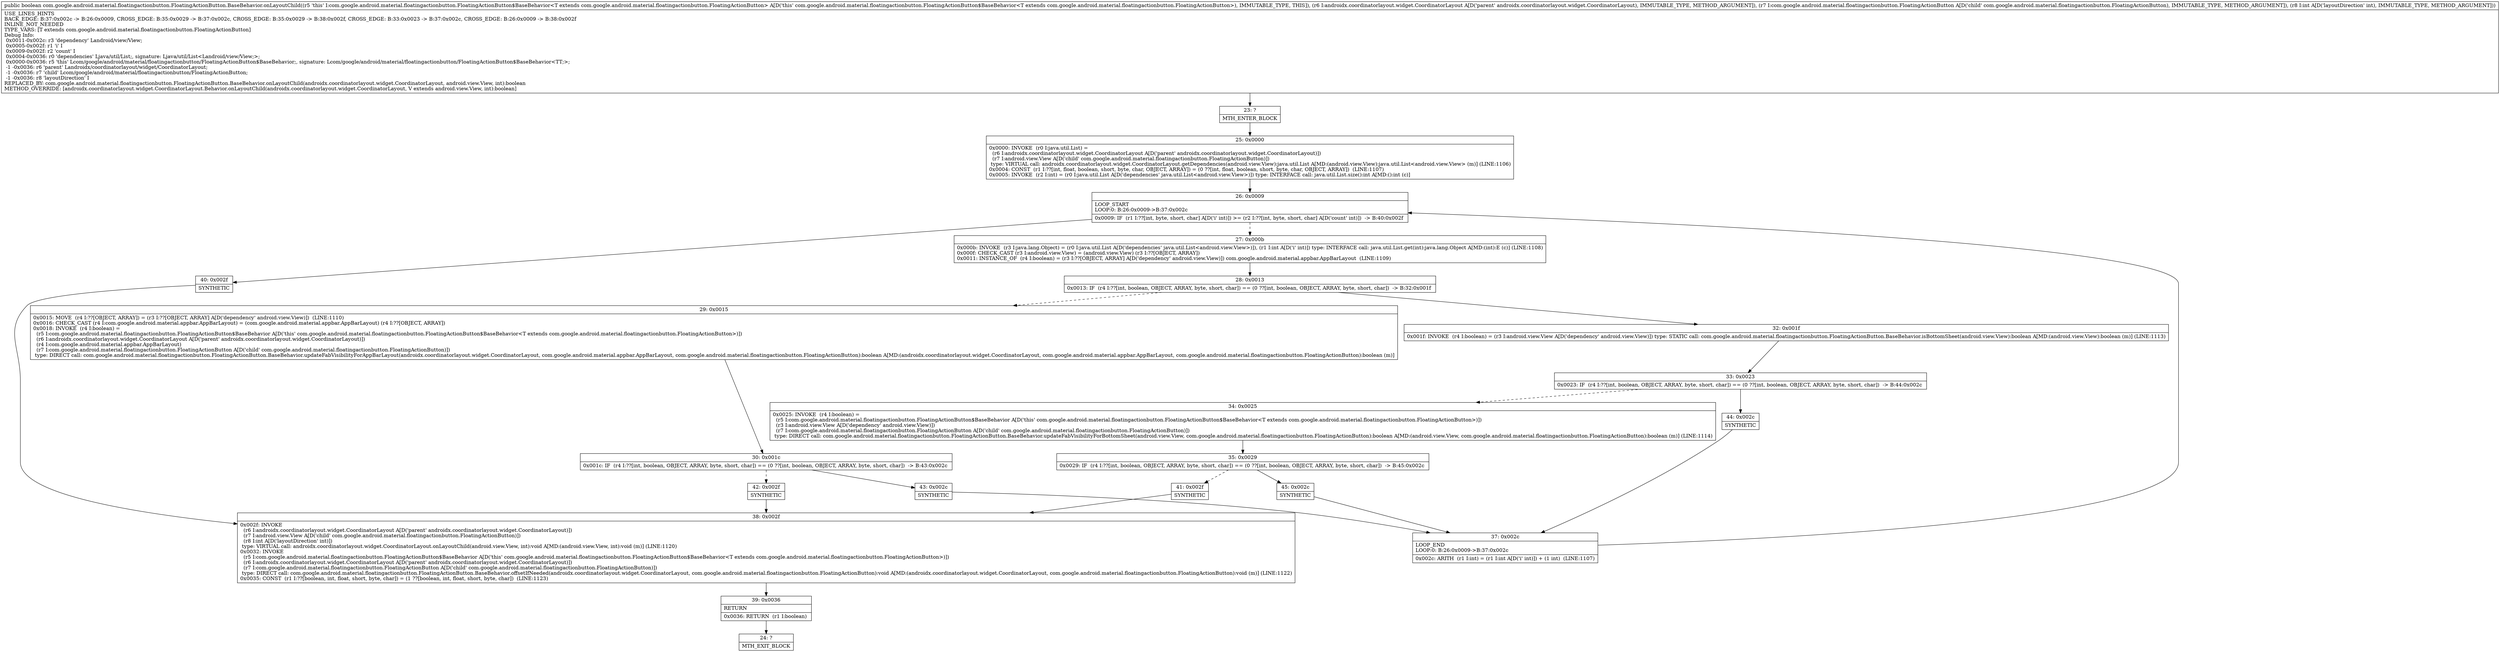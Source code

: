 digraph "CFG forcom.google.android.material.floatingactionbutton.FloatingActionButton.BaseBehavior.onLayoutChild(Landroidx\/coordinatorlayout\/widget\/CoordinatorLayout;Lcom\/google\/android\/material\/floatingactionbutton\/FloatingActionButton;I)Z" {
Node_23 [shape=record,label="{23\:\ ?|MTH_ENTER_BLOCK\l}"];
Node_25 [shape=record,label="{25\:\ 0x0000|0x0000: INVOKE  (r0 I:java.util.List) = \l  (r6 I:androidx.coordinatorlayout.widget.CoordinatorLayout A[D('parent' androidx.coordinatorlayout.widget.CoordinatorLayout)])\l  (r7 I:android.view.View A[D('child' com.google.android.material.floatingactionbutton.FloatingActionButton)])\l type: VIRTUAL call: androidx.coordinatorlayout.widget.CoordinatorLayout.getDependencies(android.view.View):java.util.List A[MD:(android.view.View):java.util.List\<android.view.View\> (m)] (LINE:1106)\l0x0004: CONST  (r1 I:??[int, float, boolean, short, byte, char, OBJECT, ARRAY]) = (0 ??[int, float, boolean, short, byte, char, OBJECT, ARRAY])  (LINE:1107)\l0x0005: INVOKE  (r2 I:int) = (r0 I:java.util.List A[D('dependencies' java.util.List\<android.view.View\>)]) type: INTERFACE call: java.util.List.size():int A[MD:():int (c)]\l}"];
Node_26 [shape=record,label="{26\:\ 0x0009|LOOP_START\lLOOP:0: B:26:0x0009\-\>B:37:0x002c\l|0x0009: IF  (r1 I:??[int, byte, short, char] A[D('i' int)]) \>= (r2 I:??[int, byte, short, char] A[D('count' int)])  \-\> B:40:0x002f \l}"];
Node_27 [shape=record,label="{27\:\ 0x000b|0x000b: INVOKE  (r3 I:java.lang.Object) = (r0 I:java.util.List A[D('dependencies' java.util.List\<android.view.View\>)]), (r1 I:int A[D('i' int)]) type: INTERFACE call: java.util.List.get(int):java.lang.Object A[MD:(int):E (c)] (LINE:1108)\l0x000f: CHECK_CAST (r3 I:android.view.View) = (android.view.View) (r3 I:??[OBJECT, ARRAY]) \l0x0011: INSTANCE_OF  (r4 I:boolean) = (r3 I:??[OBJECT, ARRAY] A[D('dependency' android.view.View)]) com.google.android.material.appbar.AppBarLayout  (LINE:1109)\l}"];
Node_28 [shape=record,label="{28\:\ 0x0013|0x0013: IF  (r4 I:??[int, boolean, OBJECT, ARRAY, byte, short, char]) == (0 ??[int, boolean, OBJECT, ARRAY, byte, short, char])  \-\> B:32:0x001f \l}"];
Node_29 [shape=record,label="{29\:\ 0x0015|0x0015: MOVE  (r4 I:??[OBJECT, ARRAY]) = (r3 I:??[OBJECT, ARRAY] A[D('dependency' android.view.View)])  (LINE:1110)\l0x0016: CHECK_CAST (r4 I:com.google.android.material.appbar.AppBarLayout) = (com.google.android.material.appbar.AppBarLayout) (r4 I:??[OBJECT, ARRAY]) \l0x0018: INVOKE  (r4 I:boolean) = \l  (r5 I:com.google.android.material.floatingactionbutton.FloatingActionButton$BaseBehavior A[D('this' com.google.android.material.floatingactionbutton.FloatingActionButton$BaseBehavior\<T extends com.google.android.material.floatingactionbutton.FloatingActionButton\>)])\l  (r6 I:androidx.coordinatorlayout.widget.CoordinatorLayout A[D('parent' androidx.coordinatorlayout.widget.CoordinatorLayout)])\l  (r4 I:com.google.android.material.appbar.AppBarLayout)\l  (r7 I:com.google.android.material.floatingactionbutton.FloatingActionButton A[D('child' com.google.android.material.floatingactionbutton.FloatingActionButton)])\l type: DIRECT call: com.google.android.material.floatingactionbutton.FloatingActionButton.BaseBehavior.updateFabVisibilityForAppBarLayout(androidx.coordinatorlayout.widget.CoordinatorLayout, com.google.android.material.appbar.AppBarLayout, com.google.android.material.floatingactionbutton.FloatingActionButton):boolean A[MD:(androidx.coordinatorlayout.widget.CoordinatorLayout, com.google.android.material.appbar.AppBarLayout, com.google.android.material.floatingactionbutton.FloatingActionButton):boolean (m)]\l}"];
Node_30 [shape=record,label="{30\:\ 0x001c|0x001c: IF  (r4 I:??[int, boolean, OBJECT, ARRAY, byte, short, char]) == (0 ??[int, boolean, OBJECT, ARRAY, byte, short, char])  \-\> B:43:0x002c \l}"];
Node_42 [shape=record,label="{42\:\ 0x002f|SYNTHETIC\l}"];
Node_38 [shape=record,label="{38\:\ 0x002f|0x002f: INVOKE  \l  (r6 I:androidx.coordinatorlayout.widget.CoordinatorLayout A[D('parent' androidx.coordinatorlayout.widget.CoordinatorLayout)])\l  (r7 I:android.view.View A[D('child' com.google.android.material.floatingactionbutton.FloatingActionButton)])\l  (r8 I:int A[D('layoutDirection' int)])\l type: VIRTUAL call: androidx.coordinatorlayout.widget.CoordinatorLayout.onLayoutChild(android.view.View, int):void A[MD:(android.view.View, int):void (m)] (LINE:1120)\l0x0032: INVOKE  \l  (r5 I:com.google.android.material.floatingactionbutton.FloatingActionButton$BaseBehavior A[D('this' com.google.android.material.floatingactionbutton.FloatingActionButton$BaseBehavior\<T extends com.google.android.material.floatingactionbutton.FloatingActionButton\>)])\l  (r6 I:androidx.coordinatorlayout.widget.CoordinatorLayout A[D('parent' androidx.coordinatorlayout.widget.CoordinatorLayout)])\l  (r7 I:com.google.android.material.floatingactionbutton.FloatingActionButton A[D('child' com.google.android.material.floatingactionbutton.FloatingActionButton)])\l type: DIRECT call: com.google.android.material.floatingactionbutton.FloatingActionButton.BaseBehavior.offsetIfNeeded(androidx.coordinatorlayout.widget.CoordinatorLayout, com.google.android.material.floatingactionbutton.FloatingActionButton):void A[MD:(androidx.coordinatorlayout.widget.CoordinatorLayout, com.google.android.material.floatingactionbutton.FloatingActionButton):void (m)] (LINE:1122)\l0x0035: CONST  (r1 I:??[boolean, int, float, short, byte, char]) = (1 ??[boolean, int, float, short, byte, char])  (LINE:1123)\l}"];
Node_39 [shape=record,label="{39\:\ 0x0036|RETURN\l|0x0036: RETURN  (r1 I:boolean) \l}"];
Node_24 [shape=record,label="{24\:\ ?|MTH_EXIT_BLOCK\l}"];
Node_43 [shape=record,label="{43\:\ 0x002c|SYNTHETIC\l}"];
Node_37 [shape=record,label="{37\:\ 0x002c|LOOP_END\lLOOP:0: B:26:0x0009\-\>B:37:0x002c\l|0x002c: ARITH  (r1 I:int) = (r1 I:int A[D('i' int)]) + (1 int)  (LINE:1107)\l}"];
Node_32 [shape=record,label="{32\:\ 0x001f|0x001f: INVOKE  (r4 I:boolean) = (r3 I:android.view.View A[D('dependency' android.view.View)]) type: STATIC call: com.google.android.material.floatingactionbutton.FloatingActionButton.BaseBehavior.isBottomSheet(android.view.View):boolean A[MD:(android.view.View):boolean (m)] (LINE:1113)\l}"];
Node_33 [shape=record,label="{33\:\ 0x0023|0x0023: IF  (r4 I:??[int, boolean, OBJECT, ARRAY, byte, short, char]) == (0 ??[int, boolean, OBJECT, ARRAY, byte, short, char])  \-\> B:44:0x002c \l}"];
Node_34 [shape=record,label="{34\:\ 0x0025|0x0025: INVOKE  (r4 I:boolean) = \l  (r5 I:com.google.android.material.floatingactionbutton.FloatingActionButton$BaseBehavior A[D('this' com.google.android.material.floatingactionbutton.FloatingActionButton$BaseBehavior\<T extends com.google.android.material.floatingactionbutton.FloatingActionButton\>)])\l  (r3 I:android.view.View A[D('dependency' android.view.View)])\l  (r7 I:com.google.android.material.floatingactionbutton.FloatingActionButton A[D('child' com.google.android.material.floatingactionbutton.FloatingActionButton)])\l type: DIRECT call: com.google.android.material.floatingactionbutton.FloatingActionButton.BaseBehavior.updateFabVisibilityForBottomSheet(android.view.View, com.google.android.material.floatingactionbutton.FloatingActionButton):boolean A[MD:(android.view.View, com.google.android.material.floatingactionbutton.FloatingActionButton):boolean (m)] (LINE:1114)\l}"];
Node_35 [shape=record,label="{35\:\ 0x0029|0x0029: IF  (r4 I:??[int, boolean, OBJECT, ARRAY, byte, short, char]) == (0 ??[int, boolean, OBJECT, ARRAY, byte, short, char])  \-\> B:45:0x002c \l}"];
Node_41 [shape=record,label="{41\:\ 0x002f|SYNTHETIC\l}"];
Node_45 [shape=record,label="{45\:\ 0x002c|SYNTHETIC\l}"];
Node_44 [shape=record,label="{44\:\ 0x002c|SYNTHETIC\l}"];
Node_40 [shape=record,label="{40\:\ 0x002f|SYNTHETIC\l}"];
MethodNode[shape=record,label="{public boolean com.google.android.material.floatingactionbutton.FloatingActionButton.BaseBehavior.onLayoutChild((r5 'this' I:com.google.android.material.floatingactionbutton.FloatingActionButton$BaseBehavior\<T extends com.google.android.material.floatingactionbutton.FloatingActionButton\> A[D('this' com.google.android.material.floatingactionbutton.FloatingActionButton$BaseBehavior\<T extends com.google.android.material.floatingactionbutton.FloatingActionButton\>), IMMUTABLE_TYPE, THIS]), (r6 I:androidx.coordinatorlayout.widget.CoordinatorLayout A[D('parent' androidx.coordinatorlayout.widget.CoordinatorLayout), IMMUTABLE_TYPE, METHOD_ARGUMENT]), (r7 I:com.google.android.material.floatingactionbutton.FloatingActionButton A[D('child' com.google.android.material.floatingactionbutton.FloatingActionButton), IMMUTABLE_TYPE, METHOD_ARGUMENT]), (r8 I:int A[D('layoutDirection' int), IMMUTABLE_TYPE, METHOD_ARGUMENT]))  | USE_LINES_HINTS\lBACK_EDGE: B:37:0x002c \-\> B:26:0x0009, CROSS_EDGE: B:35:0x0029 \-\> B:37:0x002c, CROSS_EDGE: B:35:0x0029 \-\> B:38:0x002f, CROSS_EDGE: B:33:0x0023 \-\> B:37:0x002c, CROSS_EDGE: B:26:0x0009 \-\> B:38:0x002f\lINLINE_NOT_NEEDED\lTYPE_VARS: [T extends com.google.android.material.floatingactionbutton.FloatingActionButton]\lDebug Info:\l  0x0011\-0x002c: r3 'dependency' Landroid\/view\/View;\l  0x0005\-0x002f: r1 'i' I\l  0x0009\-0x002f: r2 'count' I\l  0x0004\-0x0036: r0 'dependencies' Ljava\/util\/List;, signature: Ljava\/util\/List\<Landroid\/view\/View;\>;\l  0x0000\-0x0036: r5 'this' Lcom\/google\/android\/material\/floatingactionbutton\/FloatingActionButton$BaseBehavior;, signature: Lcom\/google\/android\/material\/floatingactionbutton\/FloatingActionButton$BaseBehavior\<TT;\>;\l  \-1 \-0x0036: r6 'parent' Landroidx\/coordinatorlayout\/widget\/CoordinatorLayout;\l  \-1 \-0x0036: r7 'child' Lcom\/google\/android\/material\/floatingactionbutton\/FloatingActionButton;\l  \-1 \-0x0036: r8 'layoutDirection' I\lREPLACED_BY: com.google.android.material.floatingactionbutton.FloatingActionButton.BaseBehavior.onLayoutChild(androidx.coordinatorlayout.widget.CoordinatorLayout, android.view.View, int):boolean\lMETHOD_OVERRIDE: [androidx.coordinatorlayout.widget.CoordinatorLayout.Behavior.onLayoutChild(androidx.coordinatorlayout.widget.CoordinatorLayout, V extends android.view.View, int):boolean]\l}"];
MethodNode -> Node_23;Node_23 -> Node_25;
Node_25 -> Node_26;
Node_26 -> Node_27[style=dashed];
Node_26 -> Node_40;
Node_27 -> Node_28;
Node_28 -> Node_29[style=dashed];
Node_28 -> Node_32;
Node_29 -> Node_30;
Node_30 -> Node_42[style=dashed];
Node_30 -> Node_43;
Node_42 -> Node_38;
Node_38 -> Node_39;
Node_39 -> Node_24;
Node_43 -> Node_37;
Node_37 -> Node_26;
Node_32 -> Node_33;
Node_33 -> Node_34[style=dashed];
Node_33 -> Node_44;
Node_34 -> Node_35;
Node_35 -> Node_41[style=dashed];
Node_35 -> Node_45;
Node_41 -> Node_38;
Node_45 -> Node_37;
Node_44 -> Node_37;
Node_40 -> Node_38;
}

